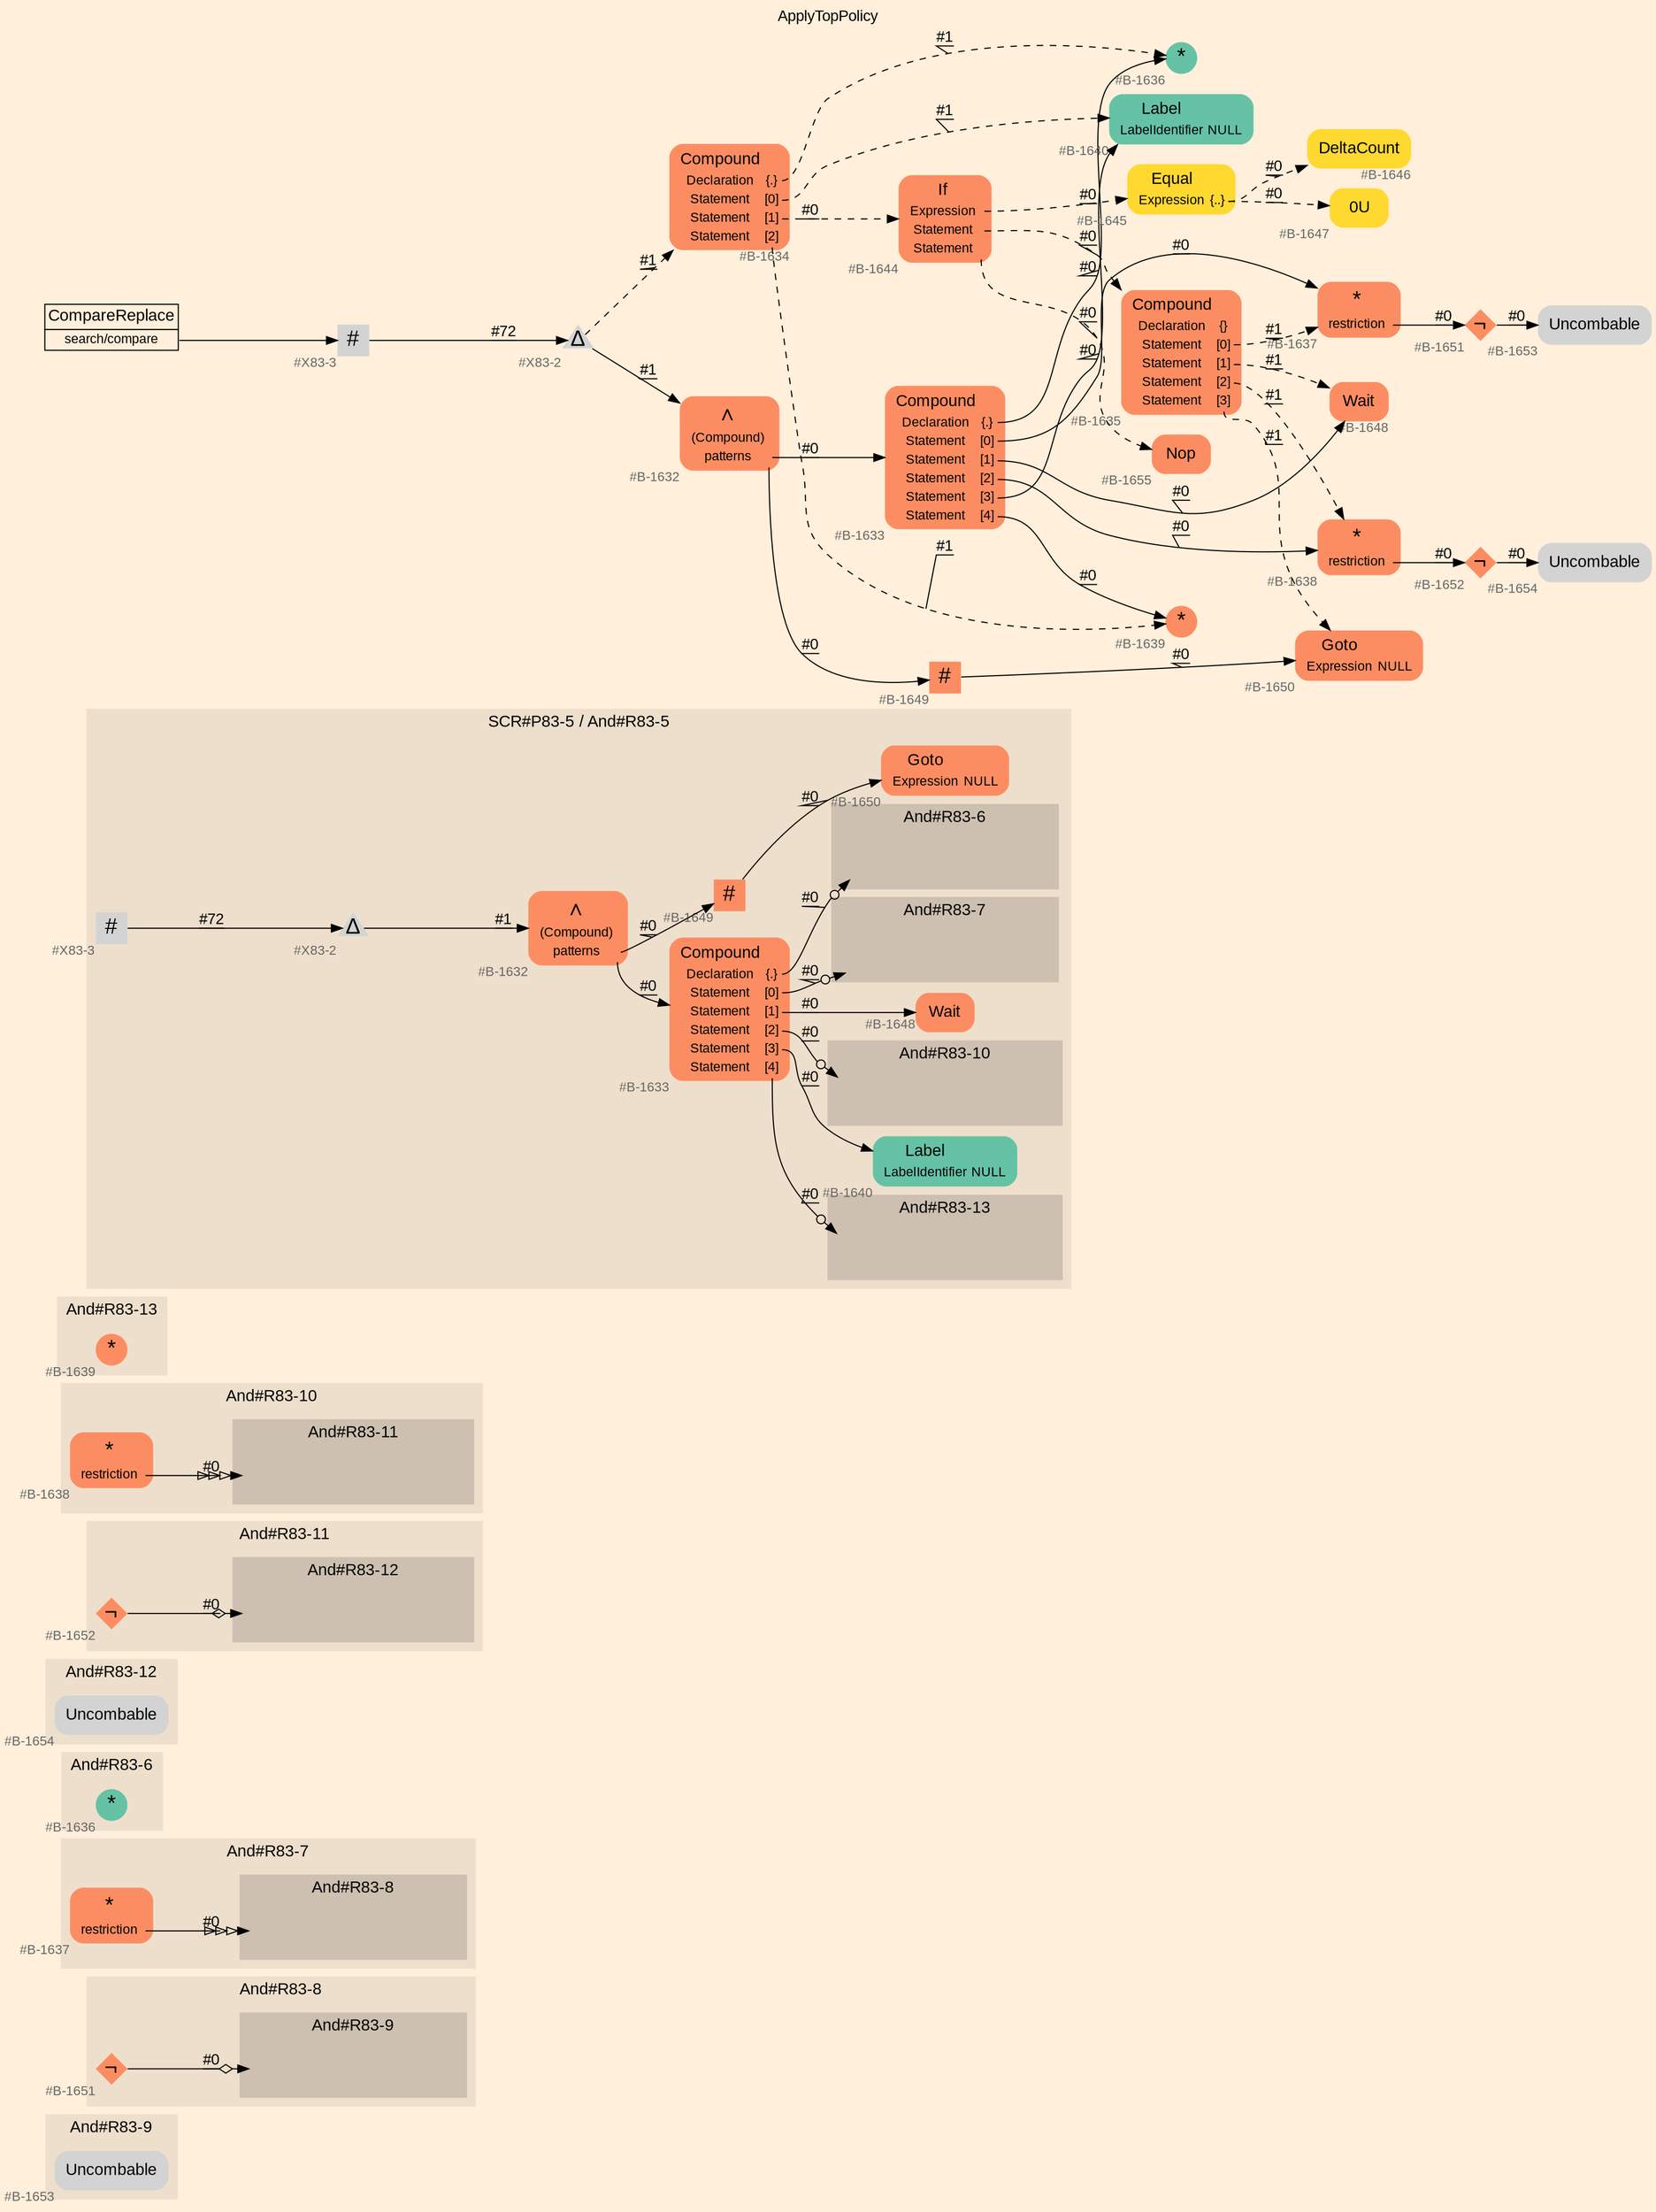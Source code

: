 digraph "ApplyTopPolicy" {
label = "ApplyTopPolicy"
labelloc = t
graph [
    rankdir = "LR"
    ranksep = 0.3
    bgcolor = antiquewhite1
    color = black
    fontcolor = black
    fontname = "Arial"
];
node [
    fontname = "Arial"
];
edge [
    fontname = "Arial"
];

// -------------------- figure And#R83-9 --------------------
// -------- region And#R83-9 ----------
subgraph "clusterAnd#R83-9" {
    label = "And#R83-9"
    style = "filled"
    color = antiquewhite2
    fontsize = "15"
    // -------- block And#R83-9/#B-1653 ----------
    "And#R83-9/#B-1653" [
        xlabel = "#B-1653"
        fontsize = "12"
        fontcolor = grey40
        shape = "plaintext"
        label = <<TABLE BORDER="0" CELLBORDER="0" CELLSPACING="0">
         <TR><TD><FONT COLOR="black" POINT-SIZE="15">Uncombable</FONT></TD></TR>
        </TABLE>>
        style = "rounded,filled"
    ];
    
}


// -------------------- figure And#R83-8 --------------------
// -------- region And#R83-8 ----------
subgraph "clusterAnd#R83-8" {
    label = "And#R83-8"
    style = "filled"
    color = antiquewhite2
    fontsize = "15"
    // -------- block And#R83-8/#B-1651 ----------
    "And#R83-8/#B-1651" [
        fillcolor = "/set28/2"
        xlabel = "#B-1651"
        fontsize = "12"
        fontcolor = grey40
        shape = "diamond"
        label = <<FONT COLOR="black" POINT-SIZE="20">¬</FONT>>
        style = "filled"
        penwidth = 0.0
        fixedsize = true
        width = 0.4
        height = 0.4
    ];
    
    // -------- region And#R83-8/And#R83-9 ----------
    subgraph "clusterAnd#R83-8/And#R83-9" {
        label = "And#R83-9"
        style = "filled"
        color = antiquewhite3
        fontsize = "15"
        // -------- block And#R83-8/And#R83-9/#B-1653 ----------
        "And#R83-8/And#R83-9/#B-1653" [
            xlabel = "#B-1653"
            fontsize = "12"
            fontcolor = grey40
            shape = "none"
            style = "invisible"
        ];
        
    }
    
}

"And#R83-8/#B-1651" -> "And#R83-8/And#R83-9/#B-1653" [
    arrowhead="normalnoneodiamond"
    label = "#0"
    decorate = true
    color = black
    fontcolor = black
];


// -------------------- figure And#R83-7 --------------------
// -------- region And#R83-7 ----------
subgraph "clusterAnd#R83-7" {
    label = "And#R83-7"
    style = "filled"
    color = antiquewhite2
    fontsize = "15"
    // -------- block And#R83-7/#B-1637 ----------
    "And#R83-7/#B-1637" [
        fillcolor = "/set28/2"
        xlabel = "#B-1637"
        fontsize = "12"
        fontcolor = grey40
        shape = "plaintext"
        label = <<TABLE BORDER="0" CELLBORDER="0" CELLSPACING="0">
         <TR><TD><FONT COLOR="black" POINT-SIZE="20">*</FONT></TD></TR>
         <TR><TD><FONT COLOR="black" POINT-SIZE="12">restriction</FONT></TD><TD PORT="port0"></TD></TR>
        </TABLE>>
        style = "rounded,filled"
    ];
    
    // -------- region And#R83-7/And#R83-8 ----------
    subgraph "clusterAnd#R83-7/And#R83-8" {
        label = "And#R83-8"
        style = "filled"
        color = antiquewhite3
        fontsize = "15"
        // -------- block And#R83-7/And#R83-8/#B-1651 ----------
        "And#R83-7/And#R83-8/#B-1651" [
            fillcolor = "/set28/2"
            xlabel = "#B-1651"
            fontsize = "12"
            fontcolor = grey40
            shape = "none"
            style = "invisible"
        ];
        
    }
    
}

"And#R83-7/#B-1637":port0 -> "And#R83-7/And#R83-8/#B-1651" [
    arrowhead="normalonormalonormalonormal"
    label = "#0"
    decorate = true
    color = black
    fontcolor = black
];


// -------------------- figure And#R83-6 --------------------
// -------- region And#R83-6 ----------
subgraph "clusterAnd#R83-6" {
    label = "And#R83-6"
    style = "filled"
    color = antiquewhite2
    fontsize = "15"
    // -------- block And#R83-6/#B-1636 ----------
    "And#R83-6/#B-1636" [
        fillcolor = "/set28/1"
        xlabel = "#B-1636"
        fontsize = "12"
        fontcolor = grey40
        shape = "circle"
        label = <<FONT COLOR="black" POINT-SIZE="20">*</FONT>>
        style = "filled"
        penwidth = 0.0
        fixedsize = true
        width = 0.4
        height = 0.4
    ];
    
}


// -------------------- figure And#R83-12 --------------------
// -------- region And#R83-12 ----------
subgraph "clusterAnd#R83-12" {
    label = "And#R83-12"
    style = "filled"
    color = antiquewhite2
    fontsize = "15"
    // -------- block And#R83-12/#B-1654 ----------
    "And#R83-12/#B-1654" [
        xlabel = "#B-1654"
        fontsize = "12"
        fontcolor = grey40
        shape = "plaintext"
        label = <<TABLE BORDER="0" CELLBORDER="0" CELLSPACING="0">
         <TR><TD><FONT COLOR="black" POINT-SIZE="15">Uncombable</FONT></TD></TR>
        </TABLE>>
        style = "rounded,filled"
    ];
    
}


// -------------------- figure And#R83-11 --------------------
// -------- region And#R83-11 ----------
subgraph "clusterAnd#R83-11" {
    label = "And#R83-11"
    style = "filled"
    color = antiquewhite2
    fontsize = "15"
    // -------- block And#R83-11/#B-1652 ----------
    "And#R83-11/#B-1652" [
        fillcolor = "/set28/2"
        xlabel = "#B-1652"
        fontsize = "12"
        fontcolor = grey40
        shape = "diamond"
        label = <<FONT COLOR="black" POINT-SIZE="20">¬</FONT>>
        style = "filled"
        penwidth = 0.0
        fixedsize = true
        width = 0.4
        height = 0.4
    ];
    
    // -------- region And#R83-11/And#R83-12 ----------
    subgraph "clusterAnd#R83-11/And#R83-12" {
        label = "And#R83-12"
        style = "filled"
        color = antiquewhite3
        fontsize = "15"
        // -------- block And#R83-11/And#R83-12/#B-1654 ----------
        "And#R83-11/And#R83-12/#B-1654" [
            xlabel = "#B-1654"
            fontsize = "12"
            fontcolor = grey40
            shape = "none"
            style = "invisible"
        ];
        
    }
    
}

"And#R83-11/#B-1652" -> "And#R83-11/And#R83-12/#B-1654" [
    arrowhead="normalnoneodiamond"
    label = "#0"
    decorate = true
    color = black
    fontcolor = black
];


// -------------------- figure And#R83-10 --------------------
// -------- region And#R83-10 ----------
subgraph "clusterAnd#R83-10" {
    label = "And#R83-10"
    style = "filled"
    color = antiquewhite2
    fontsize = "15"
    // -------- block And#R83-10/#B-1638 ----------
    "And#R83-10/#B-1638" [
        fillcolor = "/set28/2"
        xlabel = "#B-1638"
        fontsize = "12"
        fontcolor = grey40
        shape = "plaintext"
        label = <<TABLE BORDER="0" CELLBORDER="0" CELLSPACING="0">
         <TR><TD><FONT COLOR="black" POINT-SIZE="20">*</FONT></TD></TR>
         <TR><TD><FONT COLOR="black" POINT-SIZE="12">restriction</FONT></TD><TD PORT="port0"></TD></TR>
        </TABLE>>
        style = "rounded,filled"
    ];
    
    // -------- region And#R83-10/And#R83-11 ----------
    subgraph "clusterAnd#R83-10/And#R83-11" {
        label = "And#R83-11"
        style = "filled"
        color = antiquewhite3
        fontsize = "15"
        // -------- block And#R83-10/And#R83-11/#B-1652 ----------
        "And#R83-10/And#R83-11/#B-1652" [
            fillcolor = "/set28/2"
            xlabel = "#B-1652"
            fontsize = "12"
            fontcolor = grey40
            shape = "none"
            style = "invisible"
        ];
        
    }
    
}

"And#R83-10/#B-1638":port0 -> "And#R83-10/And#R83-11/#B-1652" [
    arrowhead="normalonormalonormalonormal"
    label = "#0"
    decorate = true
    color = black
    fontcolor = black
];


// -------------------- figure And#R83-13 --------------------
// -------- region And#R83-13 ----------
subgraph "clusterAnd#R83-13" {
    label = "And#R83-13"
    style = "filled"
    color = antiquewhite2
    fontsize = "15"
    // -------- block And#R83-13/#B-1639 ----------
    "And#R83-13/#B-1639" [
        fillcolor = "/set28/2"
        xlabel = "#B-1639"
        fontsize = "12"
        fontcolor = grey40
        shape = "circle"
        label = <<FONT COLOR="black" POINT-SIZE="20">*</FONT>>
        style = "filled"
        penwidth = 0.0
        fixedsize = true
        width = 0.4
        height = 0.4
    ];
    
}


// -------------------- figure And#R83-5 --------------------
// -------- region And#R83-5 ----------
subgraph "clusterAnd#R83-5" {
    label = "SCR#P83-5 / And#R83-5"
    style = "filled"
    color = antiquewhite2
    fontsize = "15"
    // -------- block And#R83-5/#B-1633 ----------
    "And#R83-5/#B-1633" [
        fillcolor = "/set28/2"
        xlabel = "#B-1633"
        fontsize = "12"
        fontcolor = grey40
        shape = "plaintext"
        label = <<TABLE BORDER="0" CELLBORDER="0" CELLSPACING="0">
         <TR><TD><FONT COLOR="black" POINT-SIZE="15">Compound</FONT></TD></TR>
         <TR><TD><FONT COLOR="black" POINT-SIZE="12">Declaration</FONT></TD><TD PORT="port0"><FONT COLOR="black" POINT-SIZE="12">{.}</FONT></TD></TR>
         <TR><TD><FONT COLOR="black" POINT-SIZE="12">Statement</FONT></TD><TD PORT="port1"><FONT COLOR="black" POINT-SIZE="12">[0]</FONT></TD></TR>
         <TR><TD><FONT COLOR="black" POINT-SIZE="12">Statement</FONT></TD><TD PORT="port2"><FONT COLOR="black" POINT-SIZE="12">[1]</FONT></TD></TR>
         <TR><TD><FONT COLOR="black" POINT-SIZE="12">Statement</FONT></TD><TD PORT="port3"><FONT COLOR="black" POINT-SIZE="12">[2]</FONT></TD></TR>
         <TR><TD><FONT COLOR="black" POINT-SIZE="12">Statement</FONT></TD><TD PORT="port4"><FONT COLOR="black" POINT-SIZE="12">[3]</FONT></TD></TR>
         <TR><TD><FONT COLOR="black" POINT-SIZE="12">Statement</FONT></TD><TD PORT="port5"><FONT COLOR="black" POINT-SIZE="12">[4]</FONT></TD></TR>
        </TABLE>>
        style = "rounded,filled"
    ];
    
    // -------- block And#R83-5/#B-1640 ----------
    "And#R83-5/#B-1640" [
        fillcolor = "/set28/1"
        xlabel = "#B-1640"
        fontsize = "12"
        fontcolor = grey40
        shape = "plaintext"
        label = <<TABLE BORDER="0" CELLBORDER="0" CELLSPACING="0">
         <TR><TD><FONT COLOR="black" POINT-SIZE="15">Label</FONT></TD></TR>
         <TR><TD><FONT COLOR="black" POINT-SIZE="12">LabelIdentifier</FONT></TD><TD PORT="port0"><FONT COLOR="black" POINT-SIZE="12">NULL</FONT></TD></TR>
        </TABLE>>
        style = "rounded,filled"
    ];
    
    // -------- block And#R83-5/#B-1648 ----------
    "And#R83-5/#B-1648" [
        fillcolor = "/set28/2"
        xlabel = "#B-1648"
        fontsize = "12"
        fontcolor = grey40
        shape = "plaintext"
        label = <<TABLE BORDER="0" CELLBORDER="0" CELLSPACING="0">
         <TR><TD><FONT COLOR="black" POINT-SIZE="15">Wait</FONT></TD></TR>
        </TABLE>>
        style = "rounded,filled"
    ];
    
    // -------- block And#R83-5/#X83-3 ----------
    "And#R83-5/#X83-3" [
        xlabel = "#X83-3"
        fontsize = "12"
        fontcolor = grey40
        shape = "square"
        label = <<FONT COLOR="black" POINT-SIZE="20">#</FONT>>
        style = "filled"
        penwidth = 0.0
        fixedsize = true
        width = 0.4
        height = 0.4
    ];
    
    // -------- block And#R83-5/#B-1632 ----------
    "And#R83-5/#B-1632" [
        fillcolor = "/set28/2"
        xlabel = "#B-1632"
        fontsize = "12"
        fontcolor = grey40
        shape = "plaintext"
        label = <<TABLE BORDER="0" CELLBORDER="0" CELLSPACING="0">
         <TR><TD><FONT COLOR="black" POINT-SIZE="20">∧</FONT></TD></TR>
         <TR><TD><FONT COLOR="black" POINT-SIZE="12">(Compound)</FONT></TD><TD PORT="port0"></TD></TR>
         <TR><TD><FONT COLOR="black" POINT-SIZE="12">patterns</FONT></TD><TD PORT="port1"></TD></TR>
        </TABLE>>
        style = "rounded,filled"
    ];
    
    // -------- block And#R83-5/#X83-2 ----------
    "And#R83-5/#X83-2" [
        xlabel = "#X83-2"
        fontsize = "12"
        fontcolor = grey40
        shape = "triangle"
        label = <<FONT COLOR="black" POINT-SIZE="20">Δ</FONT>>
        style = "filled"
        penwidth = 0.0
        fixedsize = true
        width = 0.4
        height = 0.4
    ];
    
    // -------- block And#R83-5/#B-1649 ----------
    "And#R83-5/#B-1649" [
        fillcolor = "/set28/2"
        xlabel = "#B-1649"
        fontsize = "12"
        fontcolor = grey40
        shape = "square"
        label = <<FONT COLOR="black" POINT-SIZE="20">#</FONT>>
        style = "filled"
        penwidth = 0.0
        fixedsize = true
        width = 0.4
        height = 0.4
    ];
    
    // -------- block And#R83-5/#B-1650 ----------
    "And#R83-5/#B-1650" [
        fillcolor = "/set28/2"
        xlabel = "#B-1650"
        fontsize = "12"
        fontcolor = grey40
        shape = "plaintext"
        label = <<TABLE BORDER="0" CELLBORDER="0" CELLSPACING="0">
         <TR><TD><FONT COLOR="black" POINT-SIZE="15">Goto</FONT></TD></TR>
         <TR><TD><FONT COLOR="black" POINT-SIZE="12">Expression</FONT></TD><TD PORT="port0"><FONT COLOR="black" POINT-SIZE="12">NULL</FONT></TD></TR>
        </TABLE>>
        style = "rounded,filled"
    ];
    
    // -------- region And#R83-5/And#R83-6 ----------
    subgraph "clusterAnd#R83-5/And#R83-6" {
        label = "And#R83-6"
        style = "filled"
        color = antiquewhite3
        fontsize = "15"
        // -------- block And#R83-5/And#R83-6/#B-1636 ----------
        "And#R83-5/And#R83-6/#B-1636" [
            fillcolor = "/set28/1"
            xlabel = "#B-1636"
            fontsize = "12"
            fontcolor = grey40
            shape = "none"
            style = "invisible"
        ];
        
    }
    
    // -------- region And#R83-5/And#R83-7 ----------
    subgraph "clusterAnd#R83-5/And#R83-7" {
        label = "And#R83-7"
        style = "filled"
        color = antiquewhite3
        fontsize = "15"
        // -------- block And#R83-5/And#R83-7/#B-1637 ----------
        "And#R83-5/And#R83-7/#B-1637" [
            fillcolor = "/set28/2"
            xlabel = "#B-1637"
            fontsize = "12"
            fontcolor = grey40
            shape = "none"
            style = "invisible"
        ];
        
    }
    
    // -------- region And#R83-5/And#R83-10 ----------
    subgraph "clusterAnd#R83-5/And#R83-10" {
        label = "And#R83-10"
        style = "filled"
        color = antiquewhite3
        fontsize = "15"
        // -------- block And#R83-5/And#R83-10/#B-1638 ----------
        "And#R83-5/And#R83-10/#B-1638" [
            fillcolor = "/set28/2"
            xlabel = "#B-1638"
            fontsize = "12"
            fontcolor = grey40
            shape = "none"
            style = "invisible"
        ];
        
    }
    
    // -------- region And#R83-5/And#R83-13 ----------
    subgraph "clusterAnd#R83-5/And#R83-13" {
        label = "And#R83-13"
        style = "filled"
        color = antiquewhite3
        fontsize = "15"
        // -------- block And#R83-5/And#R83-13/#B-1639 ----------
        "And#R83-5/And#R83-13/#B-1639" [
            fillcolor = "/set28/2"
            xlabel = "#B-1639"
            fontsize = "12"
            fontcolor = grey40
            shape = "none"
            style = "invisible"
        ];
        
    }
    
}

"And#R83-5/#B-1633":port0 -> "And#R83-5/And#R83-6/#B-1636" [
    arrowhead="normalnoneodot"
    label = "#0"
    decorate = true
    color = black
    fontcolor = black
];

"And#R83-5/#B-1633":port1 -> "And#R83-5/And#R83-7/#B-1637" [
    arrowhead="normalnoneodot"
    label = "#0"
    decorate = true
    color = black
    fontcolor = black
];

"And#R83-5/#B-1633":port2 -> "And#R83-5/#B-1648" [
    label = "#0"
    decorate = true
    color = black
    fontcolor = black
];

"And#R83-5/#B-1633":port3 -> "And#R83-5/And#R83-10/#B-1638" [
    arrowhead="normalnoneodot"
    label = "#0"
    decorate = true
    color = black
    fontcolor = black
];

"And#R83-5/#B-1633":port4 -> "And#R83-5/#B-1640" [
    label = "#0"
    decorate = true
    color = black
    fontcolor = black
];

"And#R83-5/#B-1633":port5 -> "And#R83-5/And#R83-13/#B-1639" [
    arrowhead="normalnoneodot"
    label = "#0"
    decorate = true
    color = black
    fontcolor = black
];

"And#R83-5/#X83-3" -> "And#R83-5/#X83-2" [
    label = "#72"
    decorate = true
    color = black
    fontcolor = black
];

"And#R83-5/#B-1632":port1 -> "And#R83-5/#B-1633" [
    label = "#0"
    decorate = true
    color = black
    fontcolor = black
];

"And#R83-5/#B-1632":port1 -> "And#R83-5/#B-1649" [
    label = "#0"
    decorate = true
    color = black
    fontcolor = black
];

"And#R83-5/#X83-2" -> "And#R83-5/#B-1632" [
    label = "#1"
    decorate = true
    color = black
    fontcolor = black
];

"And#R83-5/#B-1649" -> "And#R83-5/#B-1650" [
    label = "#0"
    decorate = true
    color = black
    fontcolor = black
];


// -------------------- transformation figure --------------------
// -------- block CR#X83-4 ----------
"CR#X83-4" [
    fillcolor = antiquewhite1
    fontsize = "12"
    fontcolor = grey40
    shape = "plaintext"
    label = <<TABLE BORDER="0" CELLBORDER="1" CELLSPACING="0">
     <TR><TD><FONT COLOR="black" POINT-SIZE="15">CompareReplace</FONT></TD></TR>
     <TR><TD PORT="port0"><FONT COLOR="black" POINT-SIZE="12">search/compare</FONT></TD></TR>
    </TABLE>>
    style = "filled"
    color = black
];

// -------- block #X83-3 ----------
"#X83-3" [
    xlabel = "#X83-3"
    fontsize = "12"
    fontcolor = grey40
    shape = "square"
    label = <<FONT COLOR="black" POINT-SIZE="20">#</FONT>>
    style = "filled"
    penwidth = 0.0
    fixedsize = true
    width = 0.4
    height = 0.4
];

// -------- block #X83-2 ----------
"#X83-2" [
    xlabel = "#X83-2"
    fontsize = "12"
    fontcolor = grey40
    shape = "triangle"
    label = <<FONT COLOR="black" POINT-SIZE="20">Δ</FONT>>
    style = "filled"
    penwidth = 0.0
    fixedsize = true
    width = 0.4
    height = 0.4
];

// -------- block #B-1632 ----------
"#B-1632" [
    fillcolor = "/set28/2"
    xlabel = "#B-1632"
    fontsize = "12"
    fontcolor = grey40
    shape = "plaintext"
    label = <<TABLE BORDER="0" CELLBORDER="0" CELLSPACING="0">
     <TR><TD><FONT COLOR="black" POINT-SIZE="20">∧</FONT></TD></TR>
     <TR><TD><FONT COLOR="black" POINT-SIZE="12">(Compound)</FONT></TD><TD PORT="port0"></TD></TR>
     <TR><TD><FONT COLOR="black" POINT-SIZE="12">patterns</FONT></TD><TD PORT="port1"></TD></TR>
    </TABLE>>
    style = "rounded,filled"
];

// -------- block #B-1633 ----------
"#B-1633" [
    fillcolor = "/set28/2"
    xlabel = "#B-1633"
    fontsize = "12"
    fontcolor = grey40
    shape = "plaintext"
    label = <<TABLE BORDER="0" CELLBORDER="0" CELLSPACING="0">
     <TR><TD><FONT COLOR="black" POINT-SIZE="15">Compound</FONT></TD></TR>
     <TR><TD><FONT COLOR="black" POINT-SIZE="12">Declaration</FONT></TD><TD PORT="port0"><FONT COLOR="black" POINT-SIZE="12">{.}</FONT></TD></TR>
     <TR><TD><FONT COLOR="black" POINT-SIZE="12">Statement</FONT></TD><TD PORT="port1"><FONT COLOR="black" POINT-SIZE="12">[0]</FONT></TD></TR>
     <TR><TD><FONT COLOR="black" POINT-SIZE="12">Statement</FONT></TD><TD PORT="port2"><FONT COLOR="black" POINT-SIZE="12">[1]</FONT></TD></TR>
     <TR><TD><FONT COLOR="black" POINT-SIZE="12">Statement</FONT></TD><TD PORT="port3"><FONT COLOR="black" POINT-SIZE="12">[2]</FONT></TD></TR>
     <TR><TD><FONT COLOR="black" POINT-SIZE="12">Statement</FONT></TD><TD PORT="port4"><FONT COLOR="black" POINT-SIZE="12">[3]</FONT></TD></TR>
     <TR><TD><FONT COLOR="black" POINT-SIZE="12">Statement</FONT></TD><TD PORT="port5"><FONT COLOR="black" POINT-SIZE="12">[4]</FONT></TD></TR>
    </TABLE>>
    style = "rounded,filled"
];

// -------- block #B-1636 ----------
"#B-1636" [
    fillcolor = "/set28/1"
    xlabel = "#B-1636"
    fontsize = "12"
    fontcolor = grey40
    shape = "circle"
    label = <<FONT COLOR="black" POINT-SIZE="20">*</FONT>>
    style = "filled"
    penwidth = 0.0
    fixedsize = true
    width = 0.4
    height = 0.4
];

// -------- block #B-1637 ----------
"#B-1637" [
    fillcolor = "/set28/2"
    xlabel = "#B-1637"
    fontsize = "12"
    fontcolor = grey40
    shape = "plaintext"
    label = <<TABLE BORDER="0" CELLBORDER="0" CELLSPACING="0">
     <TR><TD><FONT COLOR="black" POINT-SIZE="20">*</FONT></TD></TR>
     <TR><TD><FONT COLOR="black" POINT-SIZE="12">restriction</FONT></TD><TD PORT="port0"></TD></TR>
    </TABLE>>
    style = "rounded,filled"
];

// -------- block #B-1651 ----------
"#B-1651" [
    fillcolor = "/set28/2"
    xlabel = "#B-1651"
    fontsize = "12"
    fontcolor = grey40
    shape = "diamond"
    label = <<FONT COLOR="black" POINT-SIZE="20">¬</FONT>>
    style = "filled"
    penwidth = 0.0
    fixedsize = true
    width = 0.4
    height = 0.4
];

// -------- block #B-1653 ----------
"#B-1653" [
    xlabel = "#B-1653"
    fontsize = "12"
    fontcolor = grey40
    shape = "plaintext"
    label = <<TABLE BORDER="0" CELLBORDER="0" CELLSPACING="0">
     <TR><TD><FONT COLOR="black" POINT-SIZE="15">Uncombable</FONT></TD></TR>
    </TABLE>>
    style = "rounded,filled"
];

// -------- block #B-1648 ----------
"#B-1648" [
    fillcolor = "/set28/2"
    xlabel = "#B-1648"
    fontsize = "12"
    fontcolor = grey40
    shape = "plaintext"
    label = <<TABLE BORDER="0" CELLBORDER="0" CELLSPACING="0">
     <TR><TD><FONT COLOR="black" POINT-SIZE="15">Wait</FONT></TD></TR>
    </TABLE>>
    style = "rounded,filled"
];

// -------- block #B-1638 ----------
"#B-1638" [
    fillcolor = "/set28/2"
    xlabel = "#B-1638"
    fontsize = "12"
    fontcolor = grey40
    shape = "plaintext"
    label = <<TABLE BORDER="0" CELLBORDER="0" CELLSPACING="0">
     <TR><TD><FONT COLOR="black" POINT-SIZE="20">*</FONT></TD></TR>
     <TR><TD><FONT COLOR="black" POINT-SIZE="12">restriction</FONT></TD><TD PORT="port0"></TD></TR>
    </TABLE>>
    style = "rounded,filled"
];

// -------- block #B-1652 ----------
"#B-1652" [
    fillcolor = "/set28/2"
    xlabel = "#B-1652"
    fontsize = "12"
    fontcolor = grey40
    shape = "diamond"
    label = <<FONT COLOR="black" POINT-SIZE="20">¬</FONT>>
    style = "filled"
    penwidth = 0.0
    fixedsize = true
    width = 0.4
    height = 0.4
];

// -------- block #B-1654 ----------
"#B-1654" [
    xlabel = "#B-1654"
    fontsize = "12"
    fontcolor = grey40
    shape = "plaintext"
    label = <<TABLE BORDER="0" CELLBORDER="0" CELLSPACING="0">
     <TR><TD><FONT COLOR="black" POINT-SIZE="15">Uncombable</FONT></TD></TR>
    </TABLE>>
    style = "rounded,filled"
];

// -------- block #B-1640 ----------
"#B-1640" [
    fillcolor = "/set28/1"
    xlabel = "#B-1640"
    fontsize = "12"
    fontcolor = grey40
    shape = "plaintext"
    label = <<TABLE BORDER="0" CELLBORDER="0" CELLSPACING="0">
     <TR><TD><FONT COLOR="black" POINT-SIZE="15">Label</FONT></TD></TR>
     <TR><TD><FONT COLOR="black" POINT-SIZE="12">LabelIdentifier</FONT></TD><TD PORT="port0"><FONT COLOR="black" POINT-SIZE="12">NULL</FONT></TD></TR>
    </TABLE>>
    style = "rounded,filled"
];

// -------- block #B-1639 ----------
"#B-1639" [
    fillcolor = "/set28/2"
    xlabel = "#B-1639"
    fontsize = "12"
    fontcolor = grey40
    shape = "circle"
    label = <<FONT COLOR="black" POINT-SIZE="20">*</FONT>>
    style = "filled"
    penwidth = 0.0
    fixedsize = true
    width = 0.4
    height = 0.4
];

// -------- block #B-1649 ----------
"#B-1649" [
    fillcolor = "/set28/2"
    xlabel = "#B-1649"
    fontsize = "12"
    fontcolor = grey40
    shape = "square"
    label = <<FONT COLOR="black" POINT-SIZE="20">#</FONT>>
    style = "filled"
    penwidth = 0.0
    fixedsize = true
    width = 0.4
    height = 0.4
];

// -------- block #B-1650 ----------
"#B-1650" [
    fillcolor = "/set28/2"
    xlabel = "#B-1650"
    fontsize = "12"
    fontcolor = grey40
    shape = "plaintext"
    label = <<TABLE BORDER="0" CELLBORDER="0" CELLSPACING="0">
     <TR><TD><FONT COLOR="black" POINT-SIZE="15">Goto</FONT></TD></TR>
     <TR><TD><FONT COLOR="black" POINT-SIZE="12">Expression</FONT></TD><TD PORT="port0"><FONT COLOR="black" POINT-SIZE="12">NULL</FONT></TD></TR>
    </TABLE>>
    style = "rounded,filled"
];

// -------- block #B-1634 ----------
"#B-1634" [
    fillcolor = "/set28/2"
    xlabel = "#B-1634"
    fontsize = "12"
    fontcolor = grey40
    shape = "plaintext"
    label = <<TABLE BORDER="0" CELLBORDER="0" CELLSPACING="0">
     <TR><TD><FONT COLOR="black" POINT-SIZE="15">Compound</FONT></TD></TR>
     <TR><TD><FONT COLOR="black" POINT-SIZE="12">Declaration</FONT></TD><TD PORT="port0"><FONT COLOR="black" POINT-SIZE="12">{.}</FONT></TD></TR>
     <TR><TD><FONT COLOR="black" POINT-SIZE="12">Statement</FONT></TD><TD PORT="port1"><FONT COLOR="black" POINT-SIZE="12">[0]</FONT></TD></TR>
     <TR><TD><FONT COLOR="black" POINT-SIZE="12">Statement</FONT></TD><TD PORT="port2"><FONT COLOR="black" POINT-SIZE="12">[1]</FONT></TD></TR>
     <TR><TD><FONT COLOR="black" POINT-SIZE="12">Statement</FONT></TD><TD PORT="port3"><FONT COLOR="black" POINT-SIZE="12">[2]</FONT></TD></TR>
    </TABLE>>
    style = "rounded,filled"
];

// -------- block #B-1644 ----------
"#B-1644" [
    fillcolor = "/set28/2"
    xlabel = "#B-1644"
    fontsize = "12"
    fontcolor = grey40
    shape = "plaintext"
    label = <<TABLE BORDER="0" CELLBORDER="0" CELLSPACING="0">
     <TR><TD><FONT COLOR="black" POINT-SIZE="15">If</FONT></TD></TR>
     <TR><TD><FONT COLOR="black" POINT-SIZE="12">Expression</FONT></TD><TD PORT="port0"></TD></TR>
     <TR><TD><FONT COLOR="black" POINT-SIZE="12">Statement</FONT></TD><TD PORT="port1"></TD></TR>
     <TR><TD><FONT COLOR="black" POINT-SIZE="12">Statement</FONT></TD><TD PORT="port2"></TD></TR>
    </TABLE>>
    style = "rounded,filled"
];

// -------- block #B-1645 ----------
"#B-1645" [
    fillcolor = "/set28/6"
    xlabel = "#B-1645"
    fontsize = "12"
    fontcolor = grey40
    shape = "plaintext"
    label = <<TABLE BORDER="0" CELLBORDER="0" CELLSPACING="0">
     <TR><TD><FONT COLOR="black" POINT-SIZE="15">Equal</FONT></TD></TR>
     <TR><TD><FONT COLOR="black" POINT-SIZE="12">Expression</FONT></TD><TD PORT="port0"><FONT COLOR="black" POINT-SIZE="12">{..}</FONT></TD></TR>
    </TABLE>>
    style = "rounded,filled"
];

// -------- block #B-1646 ----------
"#B-1646" [
    fillcolor = "/set28/6"
    xlabel = "#B-1646"
    fontsize = "12"
    fontcolor = grey40
    shape = "plaintext"
    label = <<TABLE BORDER="0" CELLBORDER="0" CELLSPACING="0">
     <TR><TD><FONT COLOR="black" POINT-SIZE="15">DeltaCount</FONT></TD></TR>
    </TABLE>>
    style = "rounded,filled"
];

// -------- block #B-1647 ----------
"#B-1647" [
    fillcolor = "/set28/6"
    xlabel = "#B-1647"
    fontsize = "12"
    fontcolor = grey40
    shape = "plaintext"
    label = <<TABLE BORDER="0" CELLBORDER="0" CELLSPACING="0">
     <TR><TD><FONT COLOR="black" POINT-SIZE="15">0U</FONT></TD></TR>
    </TABLE>>
    style = "rounded,filled"
];

// -------- block #B-1635 ----------
"#B-1635" [
    fillcolor = "/set28/2"
    xlabel = "#B-1635"
    fontsize = "12"
    fontcolor = grey40
    shape = "plaintext"
    label = <<TABLE BORDER="0" CELLBORDER="0" CELLSPACING="0">
     <TR><TD><FONT COLOR="black" POINT-SIZE="15">Compound</FONT></TD></TR>
     <TR><TD><FONT COLOR="black" POINT-SIZE="12">Declaration</FONT></TD><TD PORT="port0"><FONT COLOR="black" POINT-SIZE="12">{}</FONT></TD></TR>
     <TR><TD><FONT COLOR="black" POINT-SIZE="12">Statement</FONT></TD><TD PORT="port1"><FONT COLOR="black" POINT-SIZE="12">[0]</FONT></TD></TR>
     <TR><TD><FONT COLOR="black" POINT-SIZE="12">Statement</FONT></TD><TD PORT="port2"><FONT COLOR="black" POINT-SIZE="12">[1]</FONT></TD></TR>
     <TR><TD><FONT COLOR="black" POINT-SIZE="12">Statement</FONT></TD><TD PORT="port3"><FONT COLOR="black" POINT-SIZE="12">[2]</FONT></TD></TR>
     <TR><TD><FONT COLOR="black" POINT-SIZE="12">Statement</FONT></TD><TD PORT="port4"><FONT COLOR="black" POINT-SIZE="12">[3]</FONT></TD></TR>
    </TABLE>>
    style = "rounded,filled"
];

// -------- block #B-1655 ----------
"#B-1655" [
    fillcolor = "/set28/2"
    xlabel = "#B-1655"
    fontsize = "12"
    fontcolor = grey40
    shape = "plaintext"
    label = <<TABLE BORDER="0" CELLBORDER="0" CELLSPACING="0">
     <TR><TD><FONT COLOR="black" POINT-SIZE="15">Nop</FONT></TD></TR>
    </TABLE>>
    style = "rounded,filled"
];

"CR#X83-4":port0 -> "#X83-3" [
    label = ""
    decorate = true
    color = black
    fontcolor = black
];

"#X83-3" -> "#X83-2" [
    label = "#72"
    decorate = true
    color = black
    fontcolor = black
];

"#X83-2" -> "#B-1632" [
    label = "#1"
    decorate = true
    color = black
    fontcolor = black
];

"#X83-2" -> "#B-1634" [
    style="dashed"
    label = "#1"
    decorate = true
    color = black
    fontcolor = black
];

"#B-1632":port1 -> "#B-1633" [
    label = "#0"
    decorate = true
    color = black
    fontcolor = black
];

"#B-1632":port1 -> "#B-1649" [
    label = "#0"
    decorate = true
    color = black
    fontcolor = black
];

"#B-1633":port0 -> "#B-1636" [
    label = "#0"
    decorate = true
    color = black
    fontcolor = black
];

"#B-1633":port1 -> "#B-1637" [
    label = "#0"
    decorate = true
    color = black
    fontcolor = black
];

"#B-1633":port2 -> "#B-1648" [
    label = "#0"
    decorate = true
    color = black
    fontcolor = black
];

"#B-1633":port3 -> "#B-1638" [
    label = "#0"
    decorate = true
    color = black
    fontcolor = black
];

"#B-1633":port4 -> "#B-1640" [
    label = "#0"
    decorate = true
    color = black
    fontcolor = black
];

"#B-1633":port5 -> "#B-1639" [
    label = "#0"
    decorate = true
    color = black
    fontcolor = black
];

"#B-1637":port0 -> "#B-1651" [
    label = "#0"
    decorate = true
    color = black
    fontcolor = black
];

"#B-1651" -> "#B-1653" [
    label = "#0"
    decorate = true
    color = black
    fontcolor = black
];

"#B-1638":port0 -> "#B-1652" [
    label = "#0"
    decorate = true
    color = black
    fontcolor = black
];

"#B-1652" -> "#B-1654" [
    label = "#0"
    decorate = true
    color = black
    fontcolor = black
];

"#B-1649" -> "#B-1650" [
    label = "#0"
    decorate = true
    color = black
    fontcolor = black
];

"#B-1634":port0 -> "#B-1636" [
    style="dashed"
    label = "#1"
    decorate = true
    color = black
    fontcolor = black
];

"#B-1634":port1 -> "#B-1640" [
    style="dashed"
    label = "#1"
    decorate = true
    color = black
    fontcolor = black
];

"#B-1634":port2 -> "#B-1644" [
    style="dashed"
    label = "#0"
    decorate = true
    color = black
    fontcolor = black
];

"#B-1634":port3 -> "#B-1639" [
    style="dashed"
    label = "#1"
    decorate = true
    color = black
    fontcolor = black
];

"#B-1644":port0 -> "#B-1645" [
    style="dashed"
    label = "#0"
    decorate = true
    color = black
    fontcolor = black
];

"#B-1644":port1 -> "#B-1635" [
    style="dashed"
    label = "#0"
    decorate = true
    color = black
    fontcolor = black
];

"#B-1644":port2 -> "#B-1655" [
    style="dashed"
    label = "#0"
    decorate = true
    color = black
    fontcolor = black
];

"#B-1645":port0 -> "#B-1646" [
    style="dashed"
    label = "#0"
    decorate = true
    color = black
    fontcolor = black
];

"#B-1645":port0 -> "#B-1647" [
    style="dashed"
    label = "#0"
    decorate = true
    color = black
    fontcolor = black
];

"#B-1635":port1 -> "#B-1637" [
    style="dashed"
    label = "#1"
    decorate = true
    color = black
    fontcolor = black
];

"#B-1635":port2 -> "#B-1648" [
    style="dashed"
    label = "#1"
    decorate = true
    color = black
    fontcolor = black
];

"#B-1635":port3 -> "#B-1638" [
    style="dashed"
    label = "#1"
    decorate = true
    color = black
    fontcolor = black
];

"#B-1635":port4 -> "#B-1650" [
    style="dashed"
    label = "#1"
    decorate = true
    color = black
    fontcolor = black
];


}
